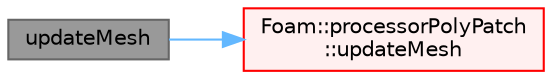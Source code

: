digraph "updateMesh"
{
 // LATEX_PDF_SIZE
  bgcolor="transparent";
  edge [fontname=Helvetica,fontsize=10,labelfontname=Helvetica,labelfontsize=10];
  node [fontname=Helvetica,fontsize=10,shape=box,height=0.2,width=0.4];
  rankdir="LR";
  Node1 [id="Node000001",label="updateMesh",height=0.2,width=0.4,color="gray40", fillcolor="grey60", style="filled", fontcolor="black",tooltip=" "];
  Node1 -> Node2 [id="edge1_Node000001_Node000002",color="steelblue1",style="solid",tooltip=" "];
  Node2 [id="Node000002",label="Foam::processorPolyPatch\l::updateMesh",height=0.2,width=0.4,color="red", fillcolor="#FFF0F0", style="filled",URL="$classFoam_1_1processorPolyPatch.html#a06139aa7a91eeed82560f0c3d03d1845",tooltip=" "];
}
